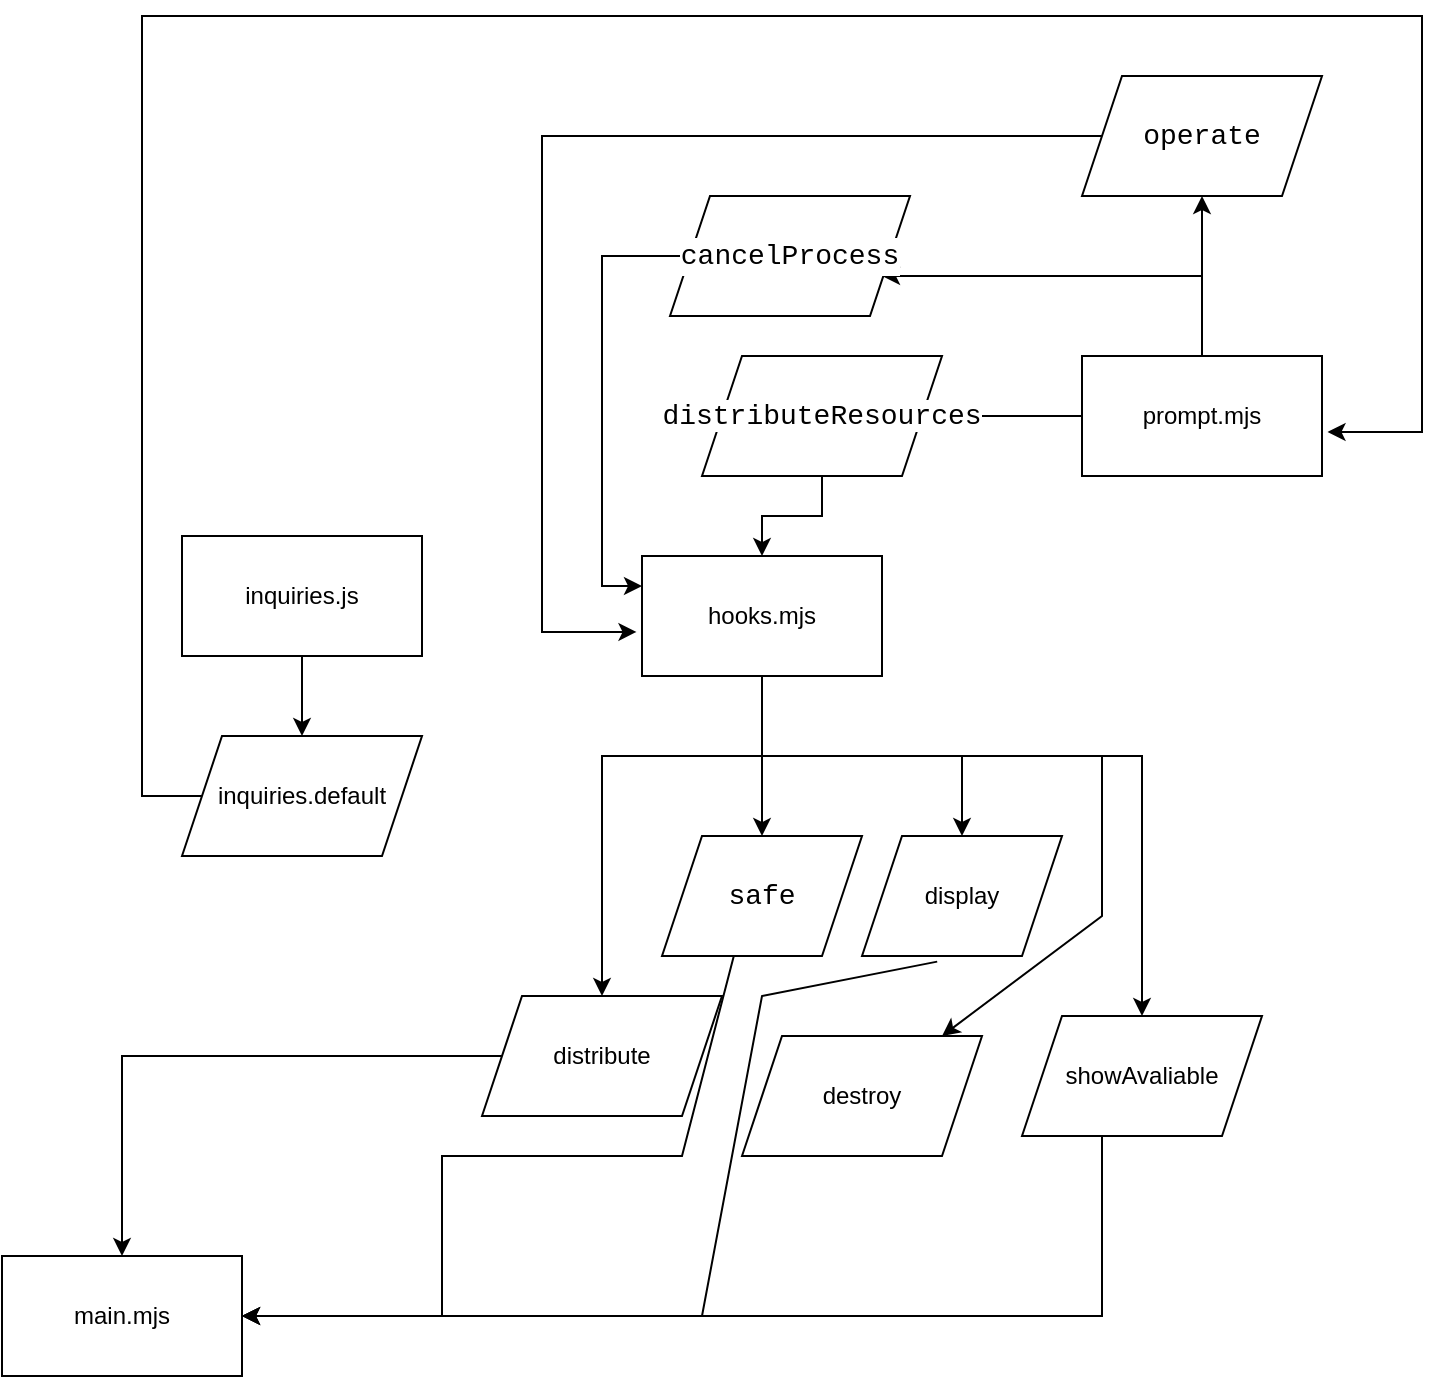 <mxfile version="16.6.4" type="github">
  <diagram id="z3FpU3YAXxM0l_sf-xmK" name="第 1 页">
    <mxGraphModel dx="1550" dy="2074" grid="1" gridSize="10" guides="1" tooltips="1" connect="1" arrows="1" fold="1" page="1" pageScale="1" pageWidth="827" pageHeight="1169" math="0" shadow="0">
      <root>
        <mxCell id="0" />
        <mxCell id="1" parent="0" />
        <mxCell id="kJsCzZWYqboc7YOsdeVZ-3" value="" style="edgeStyle=orthogonalEdgeStyle;rounded=0;orthogonalLoop=1;jettySize=auto;html=1;" edge="1" parent="1" source="kJsCzZWYqboc7YOsdeVZ-1" target="kJsCzZWYqboc7YOsdeVZ-2">
          <mxGeometry relative="1" as="geometry" />
        </mxCell>
        <mxCell id="kJsCzZWYqboc7YOsdeVZ-1" value="inquiries.js" style="rounded=0;whiteSpace=wrap;html=1;" vertex="1" parent="1">
          <mxGeometry x="170" y="20" width="120" height="60" as="geometry" />
        </mxCell>
        <mxCell id="kJsCzZWYqboc7YOsdeVZ-35" value="" style="edgeStyle=orthogonalEdgeStyle;rounded=0;orthogonalLoop=1;jettySize=auto;html=1;fontColor=#000000;entryX=1.023;entryY=0.633;entryDx=0;entryDy=0;entryPerimeter=0;" edge="1" parent="1" source="kJsCzZWYqboc7YOsdeVZ-2" target="kJsCzZWYqboc7YOsdeVZ-21">
          <mxGeometry relative="1" as="geometry">
            <mxPoint x="790" y="-30" as="targetPoint" />
            <Array as="points">
              <mxPoint x="150" y="150" />
              <mxPoint x="150" y="-240" />
              <mxPoint x="790" y="-240" />
              <mxPoint x="790" y="-32" />
            </Array>
          </mxGeometry>
        </mxCell>
        <mxCell id="kJsCzZWYqboc7YOsdeVZ-2" value="inquiries.default" style="shape=parallelogram;perimeter=parallelogramPerimeter;whiteSpace=wrap;html=1;fixedSize=1;rounded=0;" vertex="1" parent="1">
          <mxGeometry x="170" y="120" width="120" height="60" as="geometry" />
        </mxCell>
        <mxCell id="kJsCzZWYqboc7YOsdeVZ-6" value="" style="edgeStyle=orthogonalEdgeStyle;rounded=0;orthogonalLoop=1;jettySize=auto;html=1;" edge="1" parent="1" source="kJsCzZWYqboc7YOsdeVZ-4" target="kJsCzZWYqboc7YOsdeVZ-5">
          <mxGeometry relative="1" as="geometry" />
        </mxCell>
        <mxCell id="kJsCzZWYqboc7YOsdeVZ-4" value="hooks.mjs" style="whiteSpace=wrap;html=1;" vertex="1" parent="1">
          <mxGeometry x="400" y="30" width="120" height="60" as="geometry" />
        </mxCell>
        <mxCell id="kJsCzZWYqboc7YOsdeVZ-5" value="&lt;div style=&quot;font-family: &amp;#34;fira code&amp;#34; , &amp;#34;consolas&amp;#34; , &amp;#34;courier new&amp;#34; , monospace , &amp;#34;consolas&amp;#34; , &amp;#34;courier new&amp;#34; , monospace ; font-size: 14px ; line-height: 19px&quot;&gt;safe&lt;/div&gt;" style="shape=parallelogram;perimeter=parallelogramPerimeter;whiteSpace=wrap;html=1;fixedSize=1;" vertex="1" parent="1">
          <mxGeometry x="410" y="170" width="100" height="60" as="geometry" />
        </mxCell>
        <mxCell id="kJsCzZWYqboc7YOsdeVZ-7" value="" style="endArrow=classic;html=1;rounded=0;fontColor=#000000;entryX=1;entryY=0.5;entryDx=0;entryDy=0;" edge="1" parent="1" target="kJsCzZWYqboc7YOsdeVZ-31">
          <mxGeometry width="50" height="50" relative="1" as="geometry">
            <mxPoint x="630" y="310" as="sourcePoint" />
            <mxPoint x="705" y="510" as="targetPoint" />
            <Array as="points">
              <mxPoint x="630" y="410" />
            </Array>
          </mxGeometry>
        </mxCell>
        <mxCell id="kJsCzZWYqboc7YOsdeVZ-9" value="" style="endArrow=classic;html=1;rounded=0;fontColor=#000000;exitX=0.36;exitY=0.993;exitDx=0;exitDy=0;exitPerimeter=0;" edge="1" parent="1" source="kJsCzZWYqboc7YOsdeVZ-5" target="kJsCzZWYqboc7YOsdeVZ-31">
          <mxGeometry width="50" height="50" relative="1" as="geometry">
            <mxPoint x="460" y="260" as="sourcePoint" />
            <mxPoint x="410" y="330" as="targetPoint" />
            <Array as="points">
              <mxPoint x="420" y="330" />
              <mxPoint x="300" y="330" />
              <mxPoint x="300" y="410" />
            </Array>
          </mxGeometry>
        </mxCell>
        <mxCell id="kJsCzZWYqboc7YOsdeVZ-10" value="" style="endArrow=classic;html=1;rounded=0;fontColor=#000000;exitX=0.376;exitY=1.047;exitDx=0;exitDy=0;exitPerimeter=0;entryX=1;entryY=0.5;entryDx=0;entryDy=0;" edge="1" parent="1" source="kJsCzZWYqboc7YOsdeVZ-16" target="kJsCzZWYqboc7YOsdeVZ-31">
          <mxGeometry width="50" height="50" relative="1" as="geometry">
            <mxPoint x="550" y="510" as="sourcePoint" />
            <mxPoint x="210" y="410" as="targetPoint" />
            <Array as="points">
              <mxPoint x="460" y="250" />
              <mxPoint x="430" y="410" />
              <mxPoint x="350" y="410" />
            </Array>
          </mxGeometry>
        </mxCell>
        <mxCell id="kJsCzZWYqboc7YOsdeVZ-11" value="" style="endArrow=classic;html=1;rounded=0;fontColor=#000000;" edge="1" parent="1">
          <mxGeometry width="50" height="50" relative="1" as="geometry">
            <mxPoint x="680" y="-110" as="sourcePoint" />
            <mxPoint x="520" y="-110" as="targetPoint" />
            <Array as="points">
              <mxPoint x="520" y="-110" />
            </Array>
          </mxGeometry>
        </mxCell>
        <mxCell id="kJsCzZWYqboc7YOsdeVZ-12" value="" style="endArrow=classic;html=1;rounded=0;fontColor=#000000;" edge="1" parent="1">
          <mxGeometry width="50" height="50" relative="1" as="geometry">
            <mxPoint x="630" y="130" as="sourcePoint" />
            <mxPoint x="550" y="270" as="targetPoint" />
            <Array as="points">
              <mxPoint x="630" y="210" />
            </Array>
          </mxGeometry>
        </mxCell>
        <mxCell id="kJsCzZWYqboc7YOsdeVZ-13" value="" style="endArrow=classic;html=1;rounded=0;fontColor=#000000;entryX=0.5;entryY=0;entryDx=0;entryDy=0;" edge="1" parent="1" target="kJsCzZWYqboc7YOsdeVZ-18">
          <mxGeometry width="50" height="50" relative="1" as="geometry">
            <mxPoint x="560" y="130" as="sourcePoint" />
            <mxPoint x="650" y="230" as="targetPoint" />
            <Array as="points">
              <mxPoint x="650" y="130" />
            </Array>
          </mxGeometry>
        </mxCell>
        <mxCell id="kJsCzZWYqboc7YOsdeVZ-14" value="" style="endArrow=classic;html=1;rounded=0;fontColor=#000000;" edge="1" parent="1">
          <mxGeometry width="50" height="50" relative="1" as="geometry">
            <mxPoint x="460" y="130" as="sourcePoint" />
            <mxPoint x="380" y="250" as="targetPoint" />
            <Array as="points">
              <mxPoint x="380" y="130" />
            </Array>
          </mxGeometry>
        </mxCell>
        <mxCell id="kJsCzZWYqboc7YOsdeVZ-15" value="" style="endArrow=classic;html=1;rounded=0;fontColor=#000000;" edge="1" parent="1">
          <mxGeometry width="50" height="50" relative="1" as="geometry">
            <mxPoint x="460" y="130" as="sourcePoint" />
            <mxPoint x="560" y="170" as="targetPoint" />
            <Array as="points">
              <mxPoint x="560" y="130" />
            </Array>
          </mxGeometry>
        </mxCell>
        <mxCell id="kJsCzZWYqboc7YOsdeVZ-16" value="display" style="shape=parallelogram;perimeter=parallelogramPerimeter;whiteSpace=wrap;html=1;fixedSize=1;labelBackgroundColor=none;fontColor=#000000;" vertex="1" parent="1">
          <mxGeometry x="510" y="170" width="100" height="60" as="geometry" />
        </mxCell>
        <mxCell id="kJsCzZWYqboc7YOsdeVZ-33" value="" style="edgeStyle=orthogonalEdgeStyle;rounded=0;orthogonalLoop=1;jettySize=auto;html=1;fontColor=#000000;entryX=0.5;entryY=0;entryDx=0;entryDy=0;" edge="1" parent="1" source="kJsCzZWYqboc7YOsdeVZ-17" target="kJsCzZWYqboc7YOsdeVZ-31">
          <mxGeometry relative="1" as="geometry">
            <mxPoint x="230" y="280" as="targetPoint" />
          </mxGeometry>
        </mxCell>
        <mxCell id="kJsCzZWYqboc7YOsdeVZ-17" value="distribute" style="shape=parallelogram;perimeter=parallelogramPerimeter;whiteSpace=wrap;html=1;fixedSize=1;labelBackgroundColor=none;fontColor=#000000;" vertex="1" parent="1">
          <mxGeometry x="320" y="250" width="120" height="60" as="geometry" />
        </mxCell>
        <mxCell id="kJsCzZWYqboc7YOsdeVZ-18" value="showAvaliable" style="shape=parallelogram;perimeter=parallelogramPerimeter;whiteSpace=wrap;html=1;fixedSize=1;labelBackgroundColor=none;fontColor=#000000;" vertex="1" parent="1">
          <mxGeometry x="590" y="260" width="120" height="60" as="geometry" />
        </mxCell>
        <mxCell id="kJsCzZWYqboc7YOsdeVZ-20" value="destroy" style="shape=parallelogram;perimeter=parallelogramPerimeter;whiteSpace=wrap;html=1;fixedSize=1;labelBackgroundColor=none;fontColor=#000000;" vertex="1" parent="1">
          <mxGeometry x="450" y="270" width="120" height="60" as="geometry" />
        </mxCell>
        <mxCell id="kJsCzZWYqboc7YOsdeVZ-22" value="" style="edgeStyle=orthogonalEdgeStyle;rounded=0;orthogonalLoop=1;jettySize=auto;html=1;fontColor=#000000;" edge="1" parent="1" source="kJsCzZWYqboc7YOsdeVZ-21">
          <mxGeometry relative="1" as="geometry">
            <mxPoint x="540" y="-40" as="targetPoint" />
            <Array as="points">
              <mxPoint x="560" y="-40" />
            </Array>
          </mxGeometry>
        </mxCell>
        <mxCell id="kJsCzZWYqboc7YOsdeVZ-25" value="" style="edgeStyle=orthogonalEdgeStyle;rounded=0;orthogonalLoop=1;jettySize=auto;html=1;fontColor=#000000;" edge="1" parent="1" source="kJsCzZWYqboc7YOsdeVZ-21" target="kJsCzZWYqboc7YOsdeVZ-24">
          <mxGeometry relative="1" as="geometry" />
        </mxCell>
        <mxCell id="kJsCzZWYqboc7YOsdeVZ-21" value="prompt.mjs" style="whiteSpace=wrap;html=1;labelBackgroundColor=none;fontColor=#000000;" vertex="1" parent="1">
          <mxGeometry x="620" y="-70" width="120" height="60" as="geometry" />
        </mxCell>
        <mxCell id="kJsCzZWYqboc7YOsdeVZ-30" value="" style="edgeStyle=orthogonalEdgeStyle;rounded=0;orthogonalLoop=1;jettySize=auto;html=1;fontColor=#000000;" edge="1" parent="1" source="kJsCzZWYqboc7YOsdeVZ-23" target="kJsCzZWYqboc7YOsdeVZ-4">
          <mxGeometry relative="1" as="geometry" />
        </mxCell>
        <mxCell id="kJsCzZWYqboc7YOsdeVZ-23" value="&lt;div style=&quot;font-family: &amp;#34;fira code&amp;#34; , &amp;#34;consolas&amp;#34; , &amp;#34;courier new&amp;#34; , monospace , &amp;#34;consolas&amp;#34; , &amp;#34;courier new&amp;#34; , monospace ; font-size: 14px ; line-height: 19px&quot;&gt;&lt;span style=&quot;background-color: rgb(255 , 255 , 255)&quot;&gt;distributeResources&lt;/span&gt;&lt;/div&gt;" style="shape=parallelogram;perimeter=parallelogramPerimeter;whiteSpace=wrap;html=1;fixedSize=1;labelBackgroundColor=none;fontColor=#000000;" vertex="1" parent="1">
          <mxGeometry x="430" y="-70" width="120" height="60" as="geometry" />
        </mxCell>
        <mxCell id="kJsCzZWYqboc7YOsdeVZ-29" value="" style="edgeStyle=orthogonalEdgeStyle;rounded=0;orthogonalLoop=1;jettySize=auto;html=1;fontColor=#000000;entryX=-0.023;entryY=0.633;entryDx=0;entryDy=0;entryPerimeter=0;" edge="1" parent="1" source="kJsCzZWYqboc7YOsdeVZ-24" target="kJsCzZWYqboc7YOsdeVZ-4">
          <mxGeometry relative="1" as="geometry">
            <mxPoint x="350" y="-10" as="targetPoint" />
            <Array as="points">
              <mxPoint x="350" y="-180" />
              <mxPoint x="350" y="68" />
            </Array>
          </mxGeometry>
        </mxCell>
        <mxCell id="kJsCzZWYqboc7YOsdeVZ-24" value="&lt;div style=&quot;font-family: &amp;#34;fira code&amp;#34; , &amp;#34;consolas&amp;#34; , &amp;#34;courier new&amp;#34; , monospace , &amp;#34;consolas&amp;#34; , &amp;#34;courier new&amp;#34; , monospace ; font-size: 14px ; line-height: 19px&quot;&gt;&lt;span style=&quot;background-color: rgb(255 , 255 , 255)&quot;&gt;operate&lt;/span&gt;&lt;/div&gt;" style="shape=parallelogram;perimeter=parallelogramPerimeter;whiteSpace=wrap;html=1;fixedSize=1;fontColor=#000000;labelBackgroundColor=none;" vertex="1" parent="1">
          <mxGeometry x="620" y="-210" width="120" height="60" as="geometry" />
        </mxCell>
        <mxCell id="kJsCzZWYqboc7YOsdeVZ-28" value="" style="edgeStyle=orthogonalEdgeStyle;rounded=0;orthogonalLoop=1;jettySize=auto;html=1;fontColor=#000000;entryX=0;entryY=0.25;entryDx=0;entryDy=0;" edge="1" parent="1" source="kJsCzZWYqboc7YOsdeVZ-26" target="kJsCzZWYqboc7YOsdeVZ-4">
          <mxGeometry relative="1" as="geometry">
            <mxPoint x="324" y="-120" as="targetPoint" />
            <Array as="points">
              <mxPoint x="380" y="-120" />
              <mxPoint x="380" y="45" />
            </Array>
          </mxGeometry>
        </mxCell>
        <mxCell id="kJsCzZWYqboc7YOsdeVZ-26" value="&lt;div style=&quot;font-family: &amp;#34;fira code&amp;#34; , &amp;#34;consolas&amp;#34; , &amp;#34;courier new&amp;#34; , monospace , &amp;#34;consolas&amp;#34; , &amp;#34;courier new&amp;#34; , monospace ; font-size: 14px ; line-height: 19px&quot;&gt;&lt;span style=&quot;background-color: rgb(255 , 255 , 255)&quot;&gt;cancelProcess&lt;/span&gt;&lt;/div&gt;" style="shape=parallelogram;perimeter=parallelogramPerimeter;whiteSpace=wrap;html=1;fixedSize=1;labelBackgroundColor=#FFFFFF;fontColor=#000000;" vertex="1" parent="1">
          <mxGeometry x="414" y="-150" width="120" height="60" as="geometry" />
        </mxCell>
        <mxCell id="kJsCzZWYqboc7YOsdeVZ-31" value="main.mjs" style="whiteSpace=wrap;html=1;labelBackgroundColor=#FFFFFF;fontColor=#000000;" vertex="1" parent="1">
          <mxGeometry x="80" y="380" width="120" height="60" as="geometry" />
        </mxCell>
      </root>
    </mxGraphModel>
  </diagram>
</mxfile>
